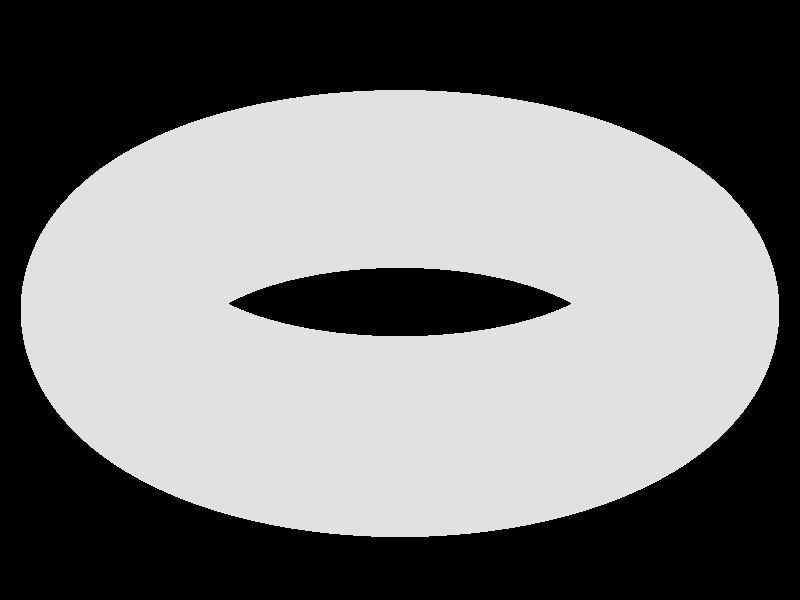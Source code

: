 #include "colors.inc"
#include "shapes.inc"
#include "textures.inc"

camera { location <-5,11,-19>
	direction <4,4,4>
	look_at <0,1,0>
}

light_source { <1,15,-5> color White
	spotlight
	point_at <0,0,0>
	radius 5
	falloff 15
	tightness 10
}

object { torus { 1.5 , 0.5 }
	translate <0,1,0>
	pigment { color Gray }
	finish { phong 0.9 phong_size 100 reflection 0 ambient 0.2 diffuse 0.8 }
}
